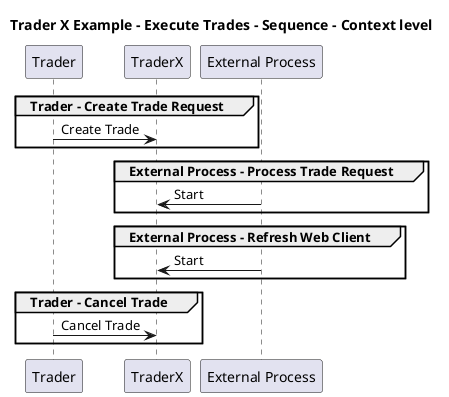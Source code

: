 @startuml

title Trader X Example - Execute Trades - Sequence - Context level

participant "Trader" as TraderXExample.Actors.Trader
participant "TraderX" as TraderXExample.SoftwareSystems.TraderX
participant "External Process" as TraderXExample.Actors.ExternalProcess

group Trader - Create Trade Request
TraderXExample.Actors.Trader -> TraderXExample.SoftwareSystems.TraderX : Create Trade
end
group External Process - Process Trade Request
TraderXExample.Actors.ExternalProcess -> TraderXExample.SoftwareSystems.TraderX : Start
end
group External Process - Refresh Web Client
TraderXExample.Actors.ExternalProcess -> TraderXExample.SoftwareSystems.TraderX : Start
end
group Trader - Cancel Trade
TraderXExample.Actors.Trader -> TraderXExample.SoftwareSystems.TraderX : Cancel Trade
end


@enduml
